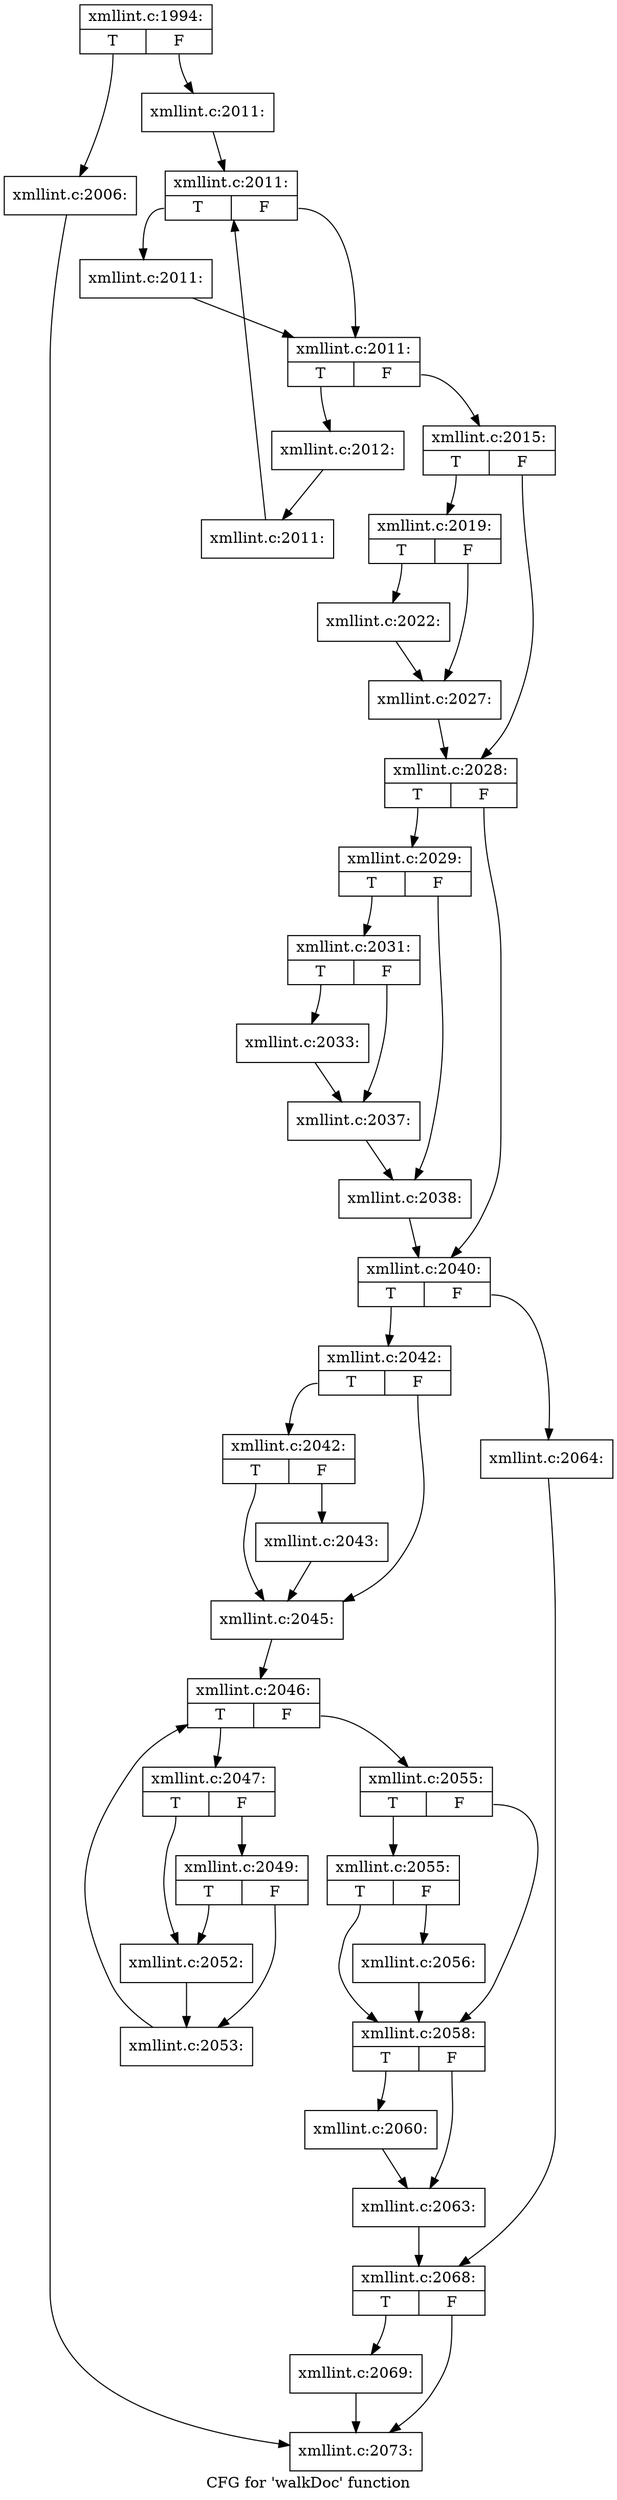 digraph "CFG for 'walkDoc' function" {
	label="CFG for 'walkDoc' function";

	Node0x4b60d60 [shape=record,label="{xmllint.c:1994:|{<s0>T|<s1>F}}"];
	Node0x4b60d60:s0 -> Node0x4b63130;
	Node0x4b60d60:s1 -> Node0x4b634c0;
	Node0x4b63130 [shape=record,label="{xmllint.c:2006:}"];
	Node0x4b63130 -> Node0x4b6dfd0;
	Node0x4b634c0 [shape=record,label="{xmllint.c:2011:}"];
	Node0x4b634c0 -> Node0x4b630b0;
	Node0x4b630b0 [shape=record,label="{xmllint.c:2011:|{<s0>T|<s1>F}}"];
	Node0x4b630b0:s0 -> Node0x4a49bf0;
	Node0x4b630b0:s1 -> Node0x4a49ba0;
	Node0x4a49bf0 [shape=record,label="{xmllint.c:2011:}"];
	Node0x4a49bf0 -> Node0x4a49ba0;
	Node0x4a49ba0 [shape=record,label="{xmllint.c:2011:|{<s0>T|<s1>F}}"];
	Node0x4a49ba0:s0 -> Node0x4a49b20;
	Node0x4a49ba0:s1 -> Node0x4b63aa0;
	Node0x4a49b20 [shape=record,label="{xmllint.c:2012:}"];
	Node0x4a49b20 -> Node0x4a49a90;
	Node0x4a49a90 [shape=record,label="{xmllint.c:2011:}"];
	Node0x4a49a90 -> Node0x4b630b0;
	Node0x4b63aa0 [shape=record,label="{xmllint.c:2015:|{<s0>T|<s1>F}}"];
	Node0x4b63aa0:s0 -> Node0x4a4b680;
	Node0x4b63aa0:s1 -> Node0x4a4b6d0;
	Node0x4a4b680 [shape=record,label="{xmllint.c:2019:|{<s0>T|<s1>F}}"];
	Node0x4a4b680:s0 -> Node0x4b682e0;
	Node0x4a4b680:s1 -> Node0x4b68330;
	Node0x4b682e0 [shape=record,label="{xmllint.c:2022:}"];
	Node0x4b682e0 -> Node0x4b68330;
	Node0x4b68330 [shape=record,label="{xmllint.c:2027:}"];
	Node0x4b68330 -> Node0x4a4b6d0;
	Node0x4a4b6d0 [shape=record,label="{xmllint.c:2028:|{<s0>T|<s1>F}}"];
	Node0x4a4b6d0:s0 -> Node0x4b68e10;
	Node0x4a4b6d0:s1 -> Node0x4b68e60;
	Node0x4b68e10 [shape=record,label="{xmllint.c:2029:|{<s0>T|<s1>F}}"];
	Node0x4b68e10:s0 -> Node0x4b693f0;
	Node0x4b68e10:s1 -> Node0x4b69440;
	Node0x4b693f0 [shape=record,label="{xmllint.c:2031:|{<s0>T|<s1>F}}"];
	Node0x4b693f0:s0 -> Node0x4b69a60;
	Node0x4b693f0:s1 -> Node0x4b69ab0;
	Node0x4b69a60 [shape=record,label="{xmllint.c:2033:}"];
	Node0x4b69a60 -> Node0x4b69ab0;
	Node0x4b69ab0 [shape=record,label="{xmllint.c:2037:}"];
	Node0x4b69ab0 -> Node0x4b69440;
	Node0x4b69440 [shape=record,label="{xmllint.c:2038:}"];
	Node0x4b69440 -> Node0x4b68e60;
	Node0x4b68e60 [shape=record,label="{xmllint.c:2040:|{<s0>T|<s1>F}}"];
	Node0x4b68e60:s0 -> Node0x4b6ad40;
	Node0x4b68e60:s1 -> Node0x4b6b120;
	Node0x4b6ad40 [shape=record,label="{xmllint.c:2042:|{<s0>T|<s1>F}}"];
	Node0x4b6ad40:s0 -> Node0x4b6b3e0;
	Node0x4b6ad40:s1 -> Node0x4b6b390;
	Node0x4b6b3e0 [shape=record,label="{xmllint.c:2042:|{<s0>T|<s1>F}}"];
	Node0x4b6b3e0:s0 -> Node0x4b6b390;
	Node0x4b6b3e0:s1 -> Node0x4b6b340;
	Node0x4b6b340 [shape=record,label="{xmllint.c:2043:}"];
	Node0x4b6b340 -> Node0x4b6b390;
	Node0x4b6b390 [shape=record,label="{xmllint.c:2045:}"];
	Node0x4b6b390 -> Node0x4b6b9e0;
	Node0x4b6b9e0 [shape=record,label="{xmllint.c:2046:|{<s0>T|<s1>F}}"];
	Node0x4b6b9e0:s0 -> Node0x4b6bd60;
	Node0x4b6b9e0:s1 -> Node0x4b6bbc0;
	Node0x4b6bd60 [shape=record,label="{xmllint.c:2047:|{<s0>T|<s1>F}}"];
	Node0x4b6bd60:s0 -> Node0x4b6bed0;
	Node0x4b6bd60:s1 -> Node0x4b6bf70;
	Node0x4b6bf70 [shape=record,label="{xmllint.c:2049:|{<s0>T|<s1>F}}"];
	Node0x4b6bf70:s0 -> Node0x4b6bed0;
	Node0x4b6bf70:s1 -> Node0x4b6bf20;
	Node0x4b6bed0 [shape=record,label="{xmllint.c:2052:}"];
	Node0x4b6bed0 -> Node0x4b6bf20;
	Node0x4b6bf20 [shape=record,label="{xmllint.c:2053:}"];
	Node0x4b6bf20 -> Node0x4b6b9e0;
	Node0x4b6bbc0 [shape=record,label="{xmllint.c:2055:|{<s0>T|<s1>F}}"];
	Node0x4b6bbc0:s0 -> Node0x4b6c880;
	Node0x4b6bbc0:s1 -> Node0x4b6c830;
	Node0x4b6c880 [shape=record,label="{xmllint.c:2055:|{<s0>T|<s1>F}}"];
	Node0x4b6c880:s0 -> Node0x4b6c830;
	Node0x4b6c880:s1 -> Node0x4b6c7e0;
	Node0x4b6c7e0 [shape=record,label="{xmllint.c:2056:}"];
	Node0x4b6c7e0 -> Node0x4b6c830;
	Node0x4b6c830 [shape=record,label="{xmllint.c:2058:|{<s0>T|<s1>F}}"];
	Node0x4b6c830:s0 -> Node0x4b6d190;
	Node0x4b6c830:s1 -> Node0x4b6d1e0;
	Node0x4b6d190 [shape=record,label="{xmllint.c:2060:}"];
	Node0x4b6d190 -> Node0x4b6d1e0;
	Node0x4b6d1e0 [shape=record,label="{xmllint.c:2063:}"];
	Node0x4b6d1e0 -> Node0x4b6b0d0;
	Node0x4b6b120 [shape=record,label="{xmllint.c:2064:}"];
	Node0x4b6b120 -> Node0x4b6b0d0;
	Node0x4b6b0d0 [shape=record,label="{xmllint.c:2068:|{<s0>T|<s1>F}}"];
	Node0x4b6b0d0:s0 -> Node0x4b6df80;
	Node0x4b6b0d0:s1 -> Node0x4b6dfd0;
	Node0x4b6df80 [shape=record,label="{xmllint.c:2069:}"];
	Node0x4b6df80 -> Node0x4b6dfd0;
	Node0x4b6dfd0 [shape=record,label="{xmllint.c:2073:}"];
}
